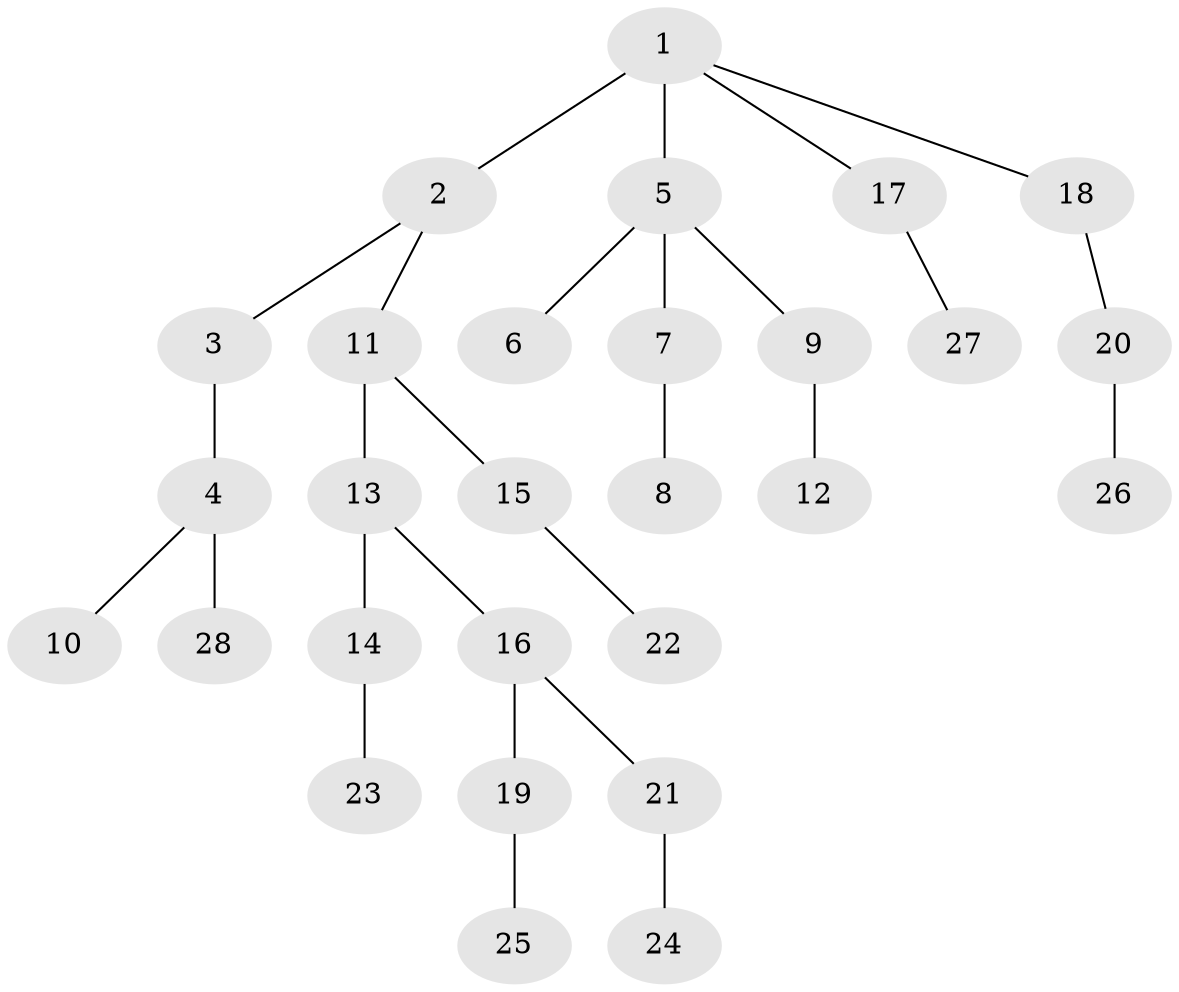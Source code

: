 // original degree distribution, {4: 0.06741573033707865, 5: 0.0449438202247191, 1: 0.5280898876404494, 6: 0.011235955056179775, 2: 0.20224719101123595, 3: 0.1348314606741573, 7: 0.011235955056179775}
// Generated by graph-tools (version 1.1) at 2025/52/03/04/25 22:52:00]
// undirected, 28 vertices, 27 edges
graph export_dot {
  node [color=gray90,style=filled];
  1;
  2;
  3;
  4;
  5;
  6;
  7;
  8;
  9;
  10;
  11;
  12;
  13;
  14;
  15;
  16;
  17;
  18;
  19;
  20;
  21;
  22;
  23;
  24;
  25;
  26;
  27;
  28;
  1 -- 2 [weight=2.0];
  1 -- 5 [weight=1.0];
  1 -- 17 [weight=1.0];
  1 -- 18 [weight=1.0];
  2 -- 3 [weight=1.0];
  2 -- 11 [weight=1.0];
  3 -- 4 [weight=1.0];
  4 -- 10 [weight=1.0];
  4 -- 28 [weight=1.0];
  5 -- 6 [weight=1.0];
  5 -- 7 [weight=1.0];
  5 -- 9 [weight=1.0];
  7 -- 8 [weight=1.0];
  9 -- 12 [weight=1.0];
  11 -- 13 [weight=1.0];
  11 -- 15 [weight=1.0];
  13 -- 14 [weight=3.0];
  13 -- 16 [weight=1.0];
  14 -- 23 [weight=1.0];
  15 -- 22 [weight=1.0];
  16 -- 19 [weight=1.0];
  16 -- 21 [weight=1.0];
  17 -- 27 [weight=1.0];
  18 -- 20 [weight=1.0];
  19 -- 25 [weight=1.0];
  20 -- 26 [weight=1.0];
  21 -- 24 [weight=1.0];
}
